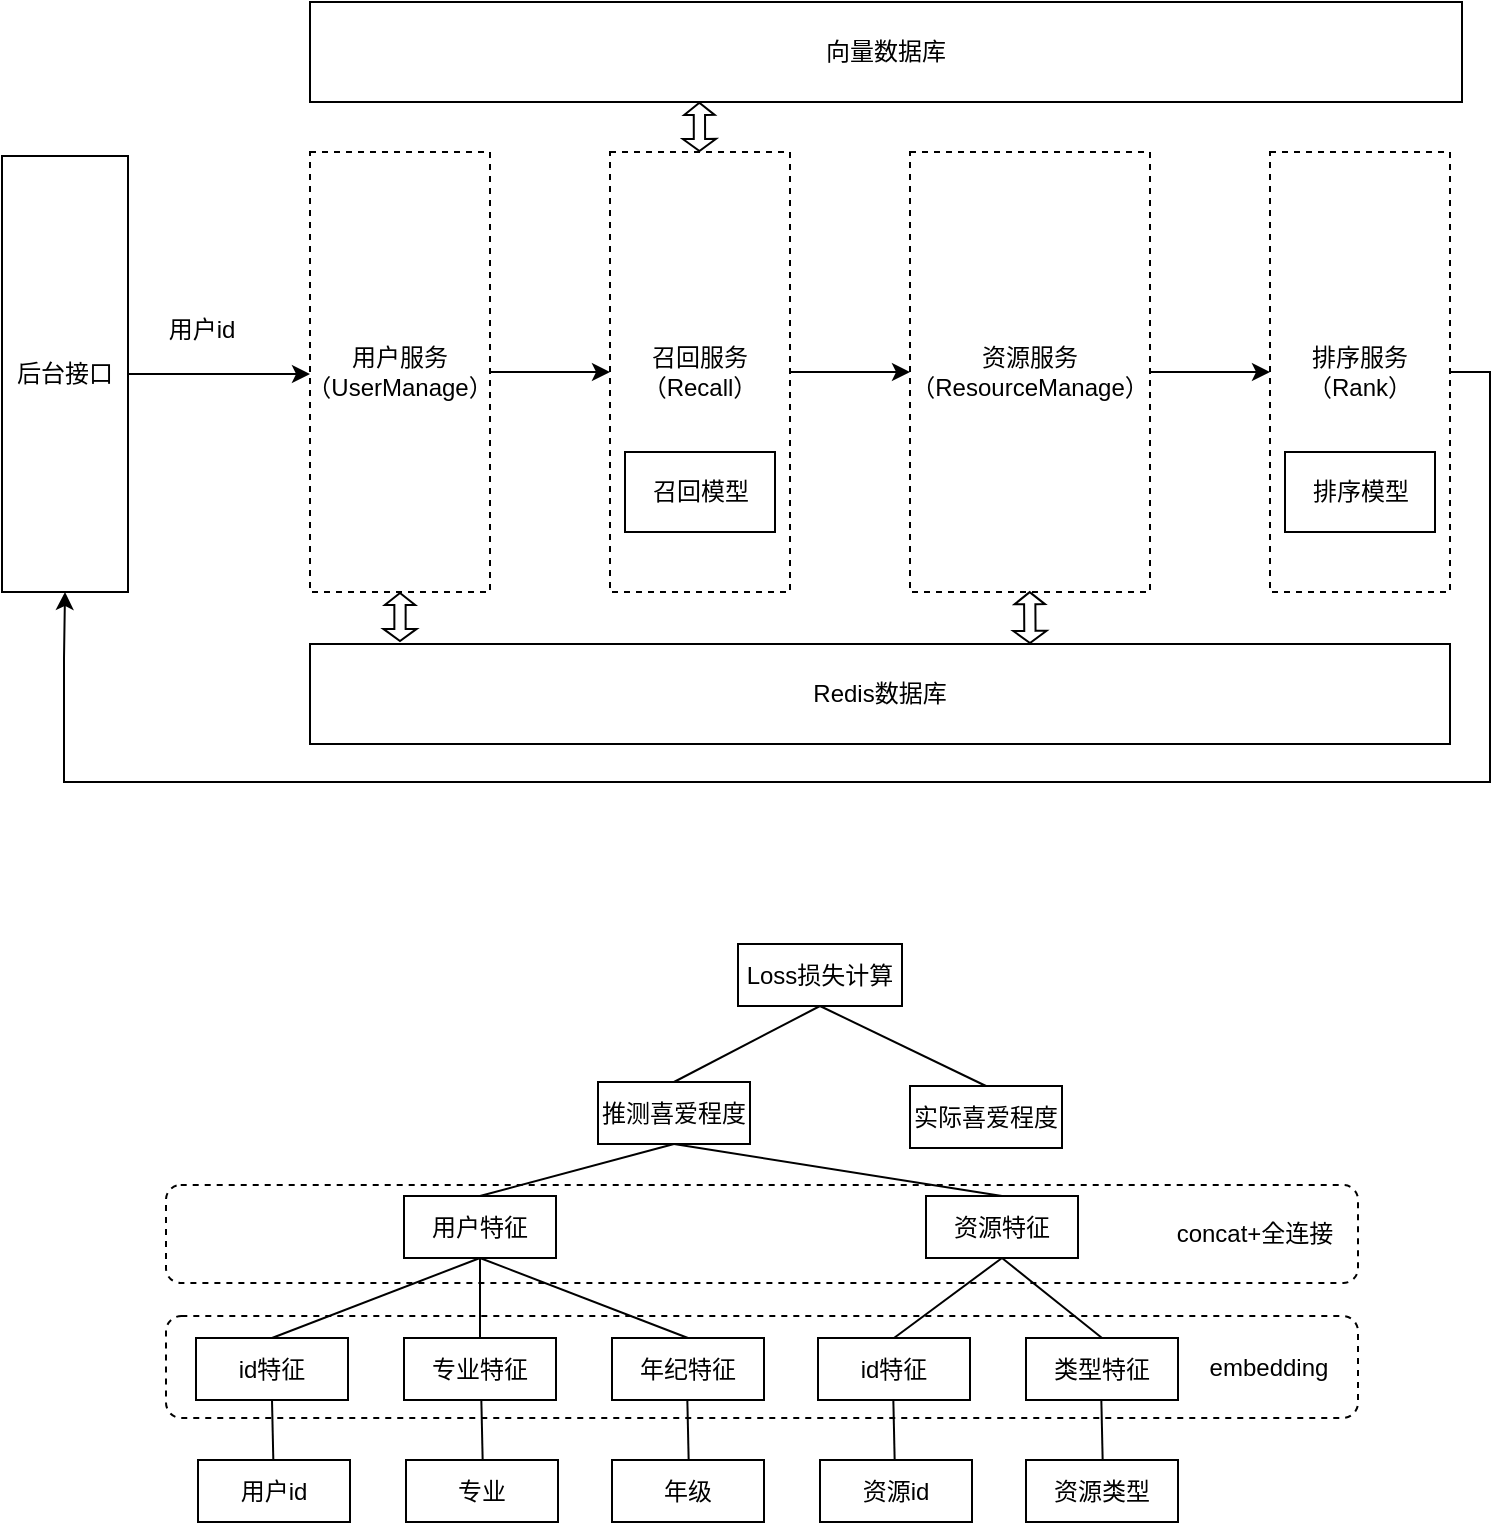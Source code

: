 <mxfile version="20.0.1" type="github">
  <diagram id="Lwo202QxARIkGxvLDYhw" name="第 1 页">
    <mxGraphModel dx="877" dy="454" grid="0" gridSize="10" guides="1" tooltips="1" connect="1" arrows="1" fold="1" page="1" pageScale="1" pageWidth="827" pageHeight="1169" math="0" shadow="0">
      <root>
        <mxCell id="0" />
        <mxCell id="1" parent="0" />
        <mxCell id="vbJLPKbegI0LX4bT1NbD-64" value="" style="rounded=1;whiteSpace=wrap;html=1;dashed=1;" vertex="1" parent="1">
          <mxGeometry x="138" y="636.5" width="596" height="49" as="geometry" />
        </mxCell>
        <mxCell id="vbJLPKbegI0LX4bT1NbD-62" value="" style="rounded=1;whiteSpace=wrap;html=1;dashed=1;" vertex="1" parent="1">
          <mxGeometry x="138" y="702" width="596" height="51" as="geometry" />
        </mxCell>
        <mxCell id="vbJLPKbegI0LX4bT1NbD-3" value="" style="edgeStyle=orthogonalEdgeStyle;rounded=0;orthogonalLoop=1;jettySize=auto;html=1;" edge="1" parent="1" source="vbJLPKbegI0LX4bT1NbD-1" target="vbJLPKbegI0LX4bT1NbD-2">
          <mxGeometry relative="1" as="geometry" />
        </mxCell>
        <mxCell id="vbJLPKbegI0LX4bT1NbD-1" value="用户服务（UserManage）" style="rounded=0;whiteSpace=wrap;html=1;dashed=1;" vertex="1" parent="1">
          <mxGeometry x="210" y="120" width="90" height="220" as="geometry" />
        </mxCell>
        <mxCell id="vbJLPKbegI0LX4bT1NbD-5" value="" style="edgeStyle=orthogonalEdgeStyle;rounded=0;orthogonalLoop=1;jettySize=auto;html=1;" edge="1" parent="1" source="vbJLPKbegI0LX4bT1NbD-2" target="vbJLPKbegI0LX4bT1NbD-4">
          <mxGeometry relative="1" as="geometry" />
        </mxCell>
        <mxCell id="vbJLPKbegI0LX4bT1NbD-2" value="召回服务（Recall）" style="rounded=0;whiteSpace=wrap;html=1;dashed=1;" vertex="1" parent="1">
          <mxGeometry x="360" y="120" width="90" height="220" as="geometry" />
        </mxCell>
        <mxCell id="vbJLPKbegI0LX4bT1NbD-7" value="" style="edgeStyle=orthogonalEdgeStyle;rounded=0;orthogonalLoop=1;jettySize=auto;html=1;" edge="1" parent="1" source="vbJLPKbegI0LX4bT1NbD-4" target="vbJLPKbegI0LX4bT1NbD-6">
          <mxGeometry relative="1" as="geometry" />
        </mxCell>
        <mxCell id="vbJLPKbegI0LX4bT1NbD-4" value="资源服务（ResourceManage）" style="rounded=0;whiteSpace=wrap;html=1;dashed=1;" vertex="1" parent="1">
          <mxGeometry x="510" y="120" width="120" height="220" as="geometry" />
        </mxCell>
        <mxCell id="vbJLPKbegI0LX4bT1NbD-23" style="edgeStyle=orthogonalEdgeStyle;rounded=0;orthogonalLoop=1;jettySize=auto;html=1;exitX=1;exitY=0.5;exitDx=0;exitDy=0;entryX=0.5;entryY=1;entryDx=0;entryDy=0;" edge="1" parent="1" source="vbJLPKbegI0LX4bT1NbD-6" target="vbJLPKbegI0LX4bT1NbD-21">
          <mxGeometry relative="1" as="geometry">
            <Array as="points">
              <mxPoint x="800" y="230" />
              <mxPoint x="800" y="435" />
              <mxPoint x="87" y="435" />
              <mxPoint x="87" y="373" />
            </Array>
          </mxGeometry>
        </mxCell>
        <mxCell id="vbJLPKbegI0LX4bT1NbD-6" value="排序服务（Rank）" style="rounded=0;whiteSpace=wrap;html=1;dashed=1;" vertex="1" parent="1">
          <mxGeometry x="690" y="120" width="90" height="220" as="geometry" />
        </mxCell>
        <mxCell id="vbJLPKbegI0LX4bT1NbD-13" value="Redis数据库" style="rounded=0;whiteSpace=wrap;html=1;" vertex="1" parent="1">
          <mxGeometry x="210" y="366" width="570" height="50" as="geometry" />
        </mxCell>
        <mxCell id="vbJLPKbegI0LX4bT1NbD-14" value="向量数据库" style="rounded=0;whiteSpace=wrap;html=1;" vertex="1" parent="1">
          <mxGeometry x="210" y="45" width="576" height="50" as="geometry" />
        </mxCell>
        <mxCell id="vbJLPKbegI0LX4bT1NbD-15" value="排序模型" style="rounded=0;whiteSpace=wrap;html=1;" vertex="1" parent="1">
          <mxGeometry x="697.5" y="270" width="75" height="40" as="geometry" />
        </mxCell>
        <mxCell id="vbJLPKbegI0LX4bT1NbD-16" value="召回模型" style="rounded=0;whiteSpace=wrap;html=1;" vertex="1" parent="1">
          <mxGeometry x="367.5" y="270" width="75" height="40" as="geometry" />
        </mxCell>
        <mxCell id="vbJLPKbegI0LX4bT1NbD-17" value="" style="shape=flexArrow;endArrow=classic;startArrow=classic;html=1;rounded=0;entryX=0.5;entryY=1;entryDx=0;entryDy=0;width=5.638;endSize=1.682;endWidth=8.525;startSize=1.682;startWidth=9.982;" edge="1" parent="1" target="vbJLPKbegI0LX4bT1NbD-1">
          <mxGeometry width="100" height="100" relative="1" as="geometry">
            <mxPoint x="255" y="365" as="sourcePoint" />
            <mxPoint x="180" y="340" as="targetPoint" />
          </mxGeometry>
        </mxCell>
        <mxCell id="vbJLPKbegI0LX4bT1NbD-18" value="" style="shape=flexArrow;endArrow=classic;startArrow=classic;html=1;rounded=0;entryX=0.5;entryY=1;entryDx=0;entryDy=0;width=5.638;endSize=1.682;endWidth=8.525;startSize=1.682;startWidth=9.982;" edge="1" parent="1">
          <mxGeometry width="100" height="100" relative="1" as="geometry">
            <mxPoint x="570" y="366" as="sourcePoint" />
            <mxPoint x="569.83" y="339.55" as="targetPoint" />
          </mxGeometry>
        </mxCell>
        <mxCell id="vbJLPKbegI0LX4bT1NbD-19" value="" style="shape=flexArrow;endArrow=classic;startArrow=classic;html=1;rounded=0;exitX=0.079;exitY=0.009;exitDx=0;exitDy=0;exitPerimeter=0;width=5.638;endSize=1.682;endWidth=8.525;startSize=1.682;startWidth=9.982;entryX=0.338;entryY=0.998;entryDx=0;entryDy=0;entryPerimeter=0;" edge="1" parent="1" target="vbJLPKbegI0LX4bT1NbD-14">
          <mxGeometry width="100" height="100" relative="1" as="geometry">
            <mxPoint x="404.74" y="120.0" as="sourcePoint" />
            <mxPoint x="404" y="95" as="targetPoint" />
          </mxGeometry>
        </mxCell>
        <mxCell id="vbJLPKbegI0LX4bT1NbD-22" value="" style="edgeStyle=orthogonalEdgeStyle;rounded=0;orthogonalLoop=1;jettySize=auto;html=1;" edge="1" parent="1" source="vbJLPKbegI0LX4bT1NbD-21" target="vbJLPKbegI0LX4bT1NbD-1">
          <mxGeometry relative="1" as="geometry">
            <Array as="points">
              <mxPoint x="118" y="230" />
              <mxPoint x="118" y="230" />
            </Array>
          </mxGeometry>
        </mxCell>
        <mxCell id="vbJLPKbegI0LX4bT1NbD-21" value="后台接口" style="rounded=0;whiteSpace=wrap;html=1;" vertex="1" parent="1">
          <mxGeometry x="56" y="122" width="63" height="218" as="geometry" />
        </mxCell>
        <mxCell id="vbJLPKbegI0LX4bT1NbD-24" value="用户id" style="text;html=1;strokeColor=none;fillColor=none;align=center;verticalAlign=middle;whiteSpace=wrap;rounded=0;" vertex="1" parent="1">
          <mxGeometry x="126" y="194" width="60" height="30" as="geometry" />
        </mxCell>
        <mxCell id="vbJLPKbegI0LX4bT1NbD-26" value="用户id" style="rounded=0;whiteSpace=wrap;html=1;" vertex="1" parent="1">
          <mxGeometry x="154" y="774" width="76" height="31" as="geometry" />
        </mxCell>
        <mxCell id="vbJLPKbegI0LX4bT1NbD-28" value="id特征" style="rounded=0;whiteSpace=wrap;html=1;" vertex="1" parent="1">
          <mxGeometry x="464" y="713" width="76" height="31" as="geometry" />
        </mxCell>
        <mxCell id="vbJLPKbegI0LX4bT1NbD-29" value="id特征" style="rounded=0;whiteSpace=wrap;html=1;" vertex="1" parent="1">
          <mxGeometry x="153" y="713" width="76" height="31" as="geometry" />
        </mxCell>
        <mxCell id="vbJLPKbegI0LX4bT1NbD-30" value="专业" style="rounded=0;whiteSpace=wrap;html=1;" vertex="1" parent="1">
          <mxGeometry x="258" y="774" width="76" height="31" as="geometry" />
        </mxCell>
        <mxCell id="vbJLPKbegI0LX4bT1NbD-31" value="年级" style="rounded=0;whiteSpace=wrap;html=1;" vertex="1" parent="1">
          <mxGeometry x="361" y="774" width="76" height="31" as="geometry" />
        </mxCell>
        <mxCell id="vbJLPKbegI0LX4bT1NbD-32" value="资源id" style="rounded=0;whiteSpace=wrap;html=1;" vertex="1" parent="1">
          <mxGeometry x="465" y="774" width="76" height="31" as="geometry" />
        </mxCell>
        <mxCell id="vbJLPKbegI0LX4bT1NbD-33" value="资源类型" style="rounded=0;whiteSpace=wrap;html=1;" vertex="1" parent="1">
          <mxGeometry x="568" y="774" width="76" height="31" as="geometry" />
        </mxCell>
        <mxCell id="vbJLPKbegI0LX4bT1NbD-34" value="专业特征" style="rounded=0;whiteSpace=wrap;html=1;" vertex="1" parent="1">
          <mxGeometry x="257" y="713" width="76" height="31" as="geometry" />
        </mxCell>
        <mxCell id="vbJLPKbegI0LX4bT1NbD-35" value="年纪特征" style="rounded=0;whiteSpace=wrap;html=1;" vertex="1" parent="1">
          <mxGeometry x="361" y="713" width="76" height="31" as="geometry" />
        </mxCell>
        <mxCell id="vbJLPKbegI0LX4bT1NbD-36" value="类型特征" style="rounded=0;whiteSpace=wrap;html=1;" vertex="1" parent="1">
          <mxGeometry x="568" y="713" width="76" height="31" as="geometry" />
        </mxCell>
        <mxCell id="vbJLPKbegI0LX4bT1NbD-37" value="用户特征" style="rounded=0;whiteSpace=wrap;html=1;" vertex="1" parent="1">
          <mxGeometry x="257" y="642" width="76" height="31" as="geometry" />
        </mxCell>
        <mxCell id="vbJLPKbegI0LX4bT1NbD-38" value="资源特征" style="rounded=0;whiteSpace=wrap;html=1;" vertex="1" parent="1">
          <mxGeometry x="518" y="642" width="76" height="31" as="geometry" />
        </mxCell>
        <mxCell id="vbJLPKbegI0LX4bT1NbD-40" value="" style="endArrow=none;html=1;rounded=0;entryX=0.5;entryY=1;entryDx=0;entryDy=0;exitX=0.5;exitY=0;exitDx=0;exitDy=0;" edge="1" parent="1" source="vbJLPKbegI0LX4bT1NbD-29" target="vbJLPKbegI0LX4bT1NbD-37">
          <mxGeometry width="50" height="50" relative="1" as="geometry">
            <mxPoint x="464" y="685" as="sourcePoint" />
            <mxPoint x="514" y="635" as="targetPoint" />
          </mxGeometry>
        </mxCell>
        <mxCell id="vbJLPKbegI0LX4bT1NbD-42" value="" style="endArrow=none;html=1;rounded=0;entryX=0.5;entryY=1;entryDx=0;entryDy=0;" edge="1" parent="1" source="vbJLPKbegI0LX4bT1NbD-26" target="vbJLPKbegI0LX4bT1NbD-29">
          <mxGeometry width="50" height="50" relative="1" as="geometry">
            <mxPoint x="201" y="723" as="sourcePoint" />
            <mxPoint x="305" y="683.0" as="targetPoint" />
          </mxGeometry>
        </mxCell>
        <mxCell id="vbJLPKbegI0LX4bT1NbD-43" value="" style="endArrow=none;html=1;rounded=0;entryX=0.5;entryY=1;entryDx=0;entryDy=0;" edge="1" parent="1">
          <mxGeometry width="50" height="50" relative="1" as="geometry">
            <mxPoint x="296.329" y="774" as="sourcePoint" />
            <mxPoint x="295.67" y="744" as="targetPoint" />
          </mxGeometry>
        </mxCell>
        <mxCell id="vbJLPKbegI0LX4bT1NbD-44" value="" style="endArrow=none;html=1;rounded=0;entryX=0.5;entryY=1;entryDx=0;entryDy=0;" edge="1" parent="1">
          <mxGeometry width="50" height="50" relative="1" as="geometry">
            <mxPoint x="399.329" y="774" as="sourcePoint" />
            <mxPoint x="398.67" y="744" as="targetPoint" />
          </mxGeometry>
        </mxCell>
        <mxCell id="vbJLPKbegI0LX4bT1NbD-46" value="" style="endArrow=none;html=1;rounded=0;entryX=0.5;entryY=1;entryDx=0;entryDy=0;" edge="1" parent="1">
          <mxGeometry width="50" height="50" relative="1" as="geometry">
            <mxPoint x="502.329" y="774" as="sourcePoint" />
            <mxPoint x="501.67" y="744" as="targetPoint" />
          </mxGeometry>
        </mxCell>
        <mxCell id="vbJLPKbegI0LX4bT1NbD-49" value="" style="endArrow=none;html=1;rounded=0;entryX=0.5;entryY=1;entryDx=0;entryDy=0;" edge="1" parent="1">
          <mxGeometry width="50" height="50" relative="1" as="geometry">
            <mxPoint x="606.329" y="774" as="sourcePoint" />
            <mxPoint x="605.67" y="744" as="targetPoint" />
          </mxGeometry>
        </mxCell>
        <mxCell id="vbJLPKbegI0LX4bT1NbD-50" value="" style="endArrow=none;html=1;rounded=0;entryX=0.5;entryY=1;entryDx=0;entryDy=0;exitX=0.5;exitY=0;exitDx=0;exitDy=0;" edge="1" parent="1" source="vbJLPKbegI0LX4bT1NbD-34" target="vbJLPKbegI0LX4bT1NbD-37">
          <mxGeometry width="50" height="50" relative="1" as="geometry">
            <mxPoint x="201" y="723" as="sourcePoint" />
            <mxPoint x="305" y="683" as="targetPoint" />
          </mxGeometry>
        </mxCell>
        <mxCell id="vbJLPKbegI0LX4bT1NbD-51" value="" style="endArrow=none;html=1;rounded=0;entryX=0.5;entryY=1;entryDx=0;entryDy=0;exitX=0.5;exitY=0;exitDx=0;exitDy=0;" edge="1" parent="1" source="vbJLPKbegI0LX4bT1NbD-35" target="vbJLPKbegI0LX4bT1NbD-37">
          <mxGeometry width="50" height="50" relative="1" as="geometry">
            <mxPoint x="211" y="733" as="sourcePoint" />
            <mxPoint x="315" y="693" as="targetPoint" />
          </mxGeometry>
        </mxCell>
        <mxCell id="vbJLPKbegI0LX4bT1NbD-52" value="" style="endArrow=none;html=1;rounded=0;entryX=0.5;entryY=1;entryDx=0;entryDy=0;exitX=0.5;exitY=0;exitDx=0;exitDy=0;" edge="1" parent="1" source="vbJLPKbegI0LX4bT1NbD-28" target="vbJLPKbegI0LX4bT1NbD-38">
          <mxGeometry width="50" height="50" relative="1" as="geometry">
            <mxPoint x="221" y="743" as="sourcePoint" />
            <mxPoint x="325" y="703" as="targetPoint" />
          </mxGeometry>
        </mxCell>
        <mxCell id="vbJLPKbegI0LX4bT1NbD-53" value="" style="endArrow=none;html=1;rounded=0;entryX=0.5;entryY=0;entryDx=0;entryDy=0;exitX=0.5;exitY=1;exitDx=0;exitDy=0;" edge="1" parent="1" source="vbJLPKbegI0LX4bT1NbD-38" target="vbJLPKbegI0LX4bT1NbD-36">
          <mxGeometry width="50" height="50" relative="1" as="geometry">
            <mxPoint x="231" y="753" as="sourcePoint" />
            <mxPoint x="335" y="713" as="targetPoint" />
          </mxGeometry>
        </mxCell>
        <mxCell id="vbJLPKbegI0LX4bT1NbD-54" value="" style="endArrow=none;html=1;rounded=0;entryX=0.5;entryY=0;entryDx=0;entryDy=0;exitX=0.5;exitY=1;exitDx=0;exitDy=0;" edge="1" parent="1" source="vbJLPKbegI0LX4bT1NbD-55" target="vbJLPKbegI0LX4bT1NbD-37">
          <mxGeometry width="50" height="50" relative="1" as="geometry">
            <mxPoint x="385" y="585" as="sourcePoint" />
            <mxPoint x="345" y="723" as="targetPoint" />
          </mxGeometry>
        </mxCell>
        <mxCell id="vbJLPKbegI0LX4bT1NbD-55" value="推测喜爱程度" style="rounded=0;whiteSpace=wrap;html=1;" vertex="1" parent="1">
          <mxGeometry x="354" y="585" width="76" height="31" as="geometry" />
        </mxCell>
        <mxCell id="vbJLPKbegI0LX4bT1NbD-56" value="实际喜爱程度" style="rounded=0;whiteSpace=wrap;html=1;" vertex="1" parent="1">
          <mxGeometry x="510" y="587" width="76" height="31" as="geometry" />
        </mxCell>
        <mxCell id="vbJLPKbegI0LX4bT1NbD-57" value="" style="endArrow=none;html=1;rounded=0;entryX=0.5;entryY=0;entryDx=0;entryDy=0;exitX=0.5;exitY=1;exitDx=0;exitDy=0;" edge="1" parent="1" source="vbJLPKbegI0LX4bT1NbD-55" target="vbJLPKbegI0LX4bT1NbD-38">
          <mxGeometry width="50" height="50" relative="1" as="geometry">
            <mxPoint x="405" y="590" as="sourcePoint" />
            <mxPoint x="305" y="652" as="targetPoint" />
          </mxGeometry>
        </mxCell>
        <mxCell id="vbJLPKbegI0LX4bT1NbD-59" value="" style="endArrow=none;html=1;rounded=0;exitX=0.5;exitY=0;exitDx=0;exitDy=0;entryX=0.5;entryY=1;entryDx=0;entryDy=0;" edge="1" parent="1" source="vbJLPKbegI0LX4bT1NbD-55" target="vbJLPKbegI0LX4bT1NbD-61">
          <mxGeometry width="50" height="50" relative="1" as="geometry">
            <mxPoint x="425" y="610" as="sourcePoint" />
            <mxPoint x="470" y="532" as="targetPoint" />
          </mxGeometry>
        </mxCell>
        <mxCell id="vbJLPKbegI0LX4bT1NbD-60" value="" style="endArrow=none;html=1;rounded=0;entryX=0.5;entryY=0;entryDx=0;entryDy=0;exitX=0.5;exitY=1;exitDx=0;exitDy=0;" edge="1" parent="1" source="vbJLPKbegI0LX4bT1NbD-61" target="vbJLPKbegI0LX4bT1NbD-56">
          <mxGeometry width="50" height="50" relative="1" as="geometry">
            <mxPoint x="524" y="533" as="sourcePoint" />
            <mxPoint x="480" y="542" as="targetPoint" />
          </mxGeometry>
        </mxCell>
        <mxCell id="vbJLPKbegI0LX4bT1NbD-61" value="Loss损失计算" style="rounded=0;whiteSpace=wrap;html=1;" vertex="1" parent="1">
          <mxGeometry x="424" y="516" width="82" height="31" as="geometry" />
        </mxCell>
        <mxCell id="vbJLPKbegI0LX4bT1NbD-65" value="concat+全连接" style="text;html=1;strokeColor=none;fillColor=none;align=center;verticalAlign=middle;whiteSpace=wrap;rounded=0;dashed=1;" vertex="1" parent="1">
          <mxGeometry x="639" y="646" width="87" height="30" as="geometry" />
        </mxCell>
        <mxCell id="vbJLPKbegI0LX4bT1NbD-67" value="embedding" style="text;html=1;strokeColor=none;fillColor=none;align=center;verticalAlign=middle;whiteSpace=wrap;rounded=0;dashed=1;" vertex="1" parent="1">
          <mxGeometry x="651" y="712.5" width="77" height="30" as="geometry" />
        </mxCell>
      </root>
    </mxGraphModel>
  </diagram>
</mxfile>
